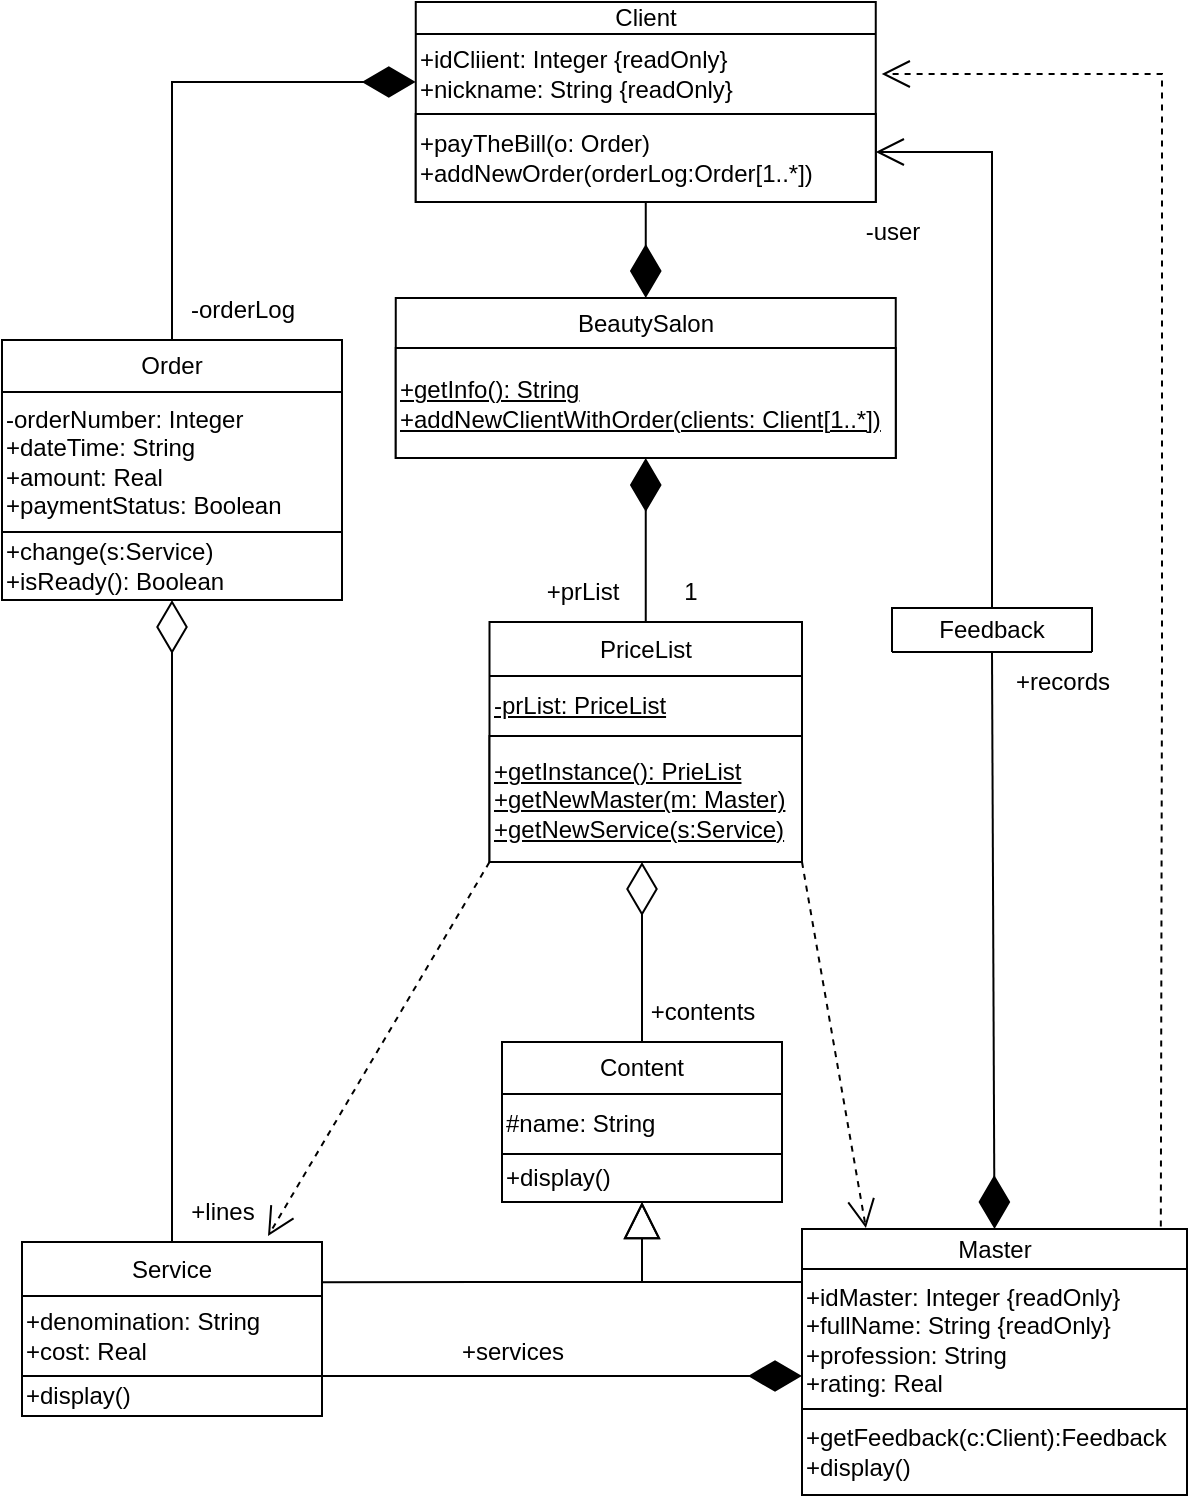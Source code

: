 <mxfile version="22.0.7" type="github">
  <diagram id="C5RBs43oDa-KdzZeNtuy" name="Page-1">
    <mxGraphModel dx="525" dy="491" grid="1" gridSize="10" guides="1" tooltips="1" connect="1" arrows="1" fold="1" page="1" pageScale="1" pageWidth="827" pageHeight="1169" math="0" shadow="0">
      <root>
        <mxCell id="WIyWlLk6GJQsqaUBKTNV-0" />
        <mxCell id="WIyWlLk6GJQsqaUBKTNV-1" parent="WIyWlLk6GJQsqaUBKTNV-0" />
        <mxCell id="WC2MRUz_Te2z9GJoH_zq-0" value="Order" style="swimlane;fontStyle=0;childLayout=stackLayout;horizontal=1;startSize=26;fillColor=none;horizontalStack=0;resizeParent=1;resizeParentMax=0;resizeLast=0;collapsible=1;marginBottom=0;whiteSpace=wrap;html=1;" parent="WIyWlLk6GJQsqaUBKTNV-1" vertex="1">
          <mxGeometry x="70" y="289" width="170" height="130" as="geometry">
            <mxRectangle x="470" y="233" width="70" height="30" as="alternateBounds" />
          </mxGeometry>
        </mxCell>
        <mxCell id="WC2MRUz_Te2z9GJoH_zq-1" value="&lt;div style=&quot;&quot;&gt;-orderN&lt;span style=&quot;background-color: initial;&quot;&gt;umber: Integer&lt;/span&gt;&lt;/div&gt;&lt;div style=&quot;&quot;&gt;&lt;div style=&quot;&quot;&gt;&lt;span style=&quot;background-color: initial;&quot;&gt;+dateTime: String&lt;/span&gt;&lt;/div&gt;&lt;span style=&quot;background-color: initial;&quot;&gt;&lt;div style=&quot;&quot;&gt;&lt;span style=&quot;background-color: initial;&quot;&gt;+amount: Real&lt;br&gt;+&lt;/span&gt;paymentStatus: Boolean&lt;/div&gt;&lt;/span&gt;&lt;/div&gt;" style="text;html=1;align=left;verticalAlign=middle;resizable=0;points=[];autosize=1;strokeColor=none;fillColor=none;" parent="WC2MRUz_Te2z9GJoH_zq-0" vertex="1">
          <mxGeometry y="26" width="170" height="70" as="geometry" />
        </mxCell>
        <mxCell id="WC2MRUz_Te2z9GJoH_zq-83" value="+change(s:Service)&lt;br&gt;+isReady(): Boolean" style="whiteSpace=wrap;html=1;align=left;" parent="WC2MRUz_Te2z9GJoH_zq-0" vertex="1">
          <mxGeometry y="96" width="170" height="34" as="geometry" />
        </mxCell>
        <mxCell id="WC2MRUz_Te2z9GJoH_zq-2" value="Service" style="swimlane;fontStyle=0;childLayout=stackLayout;horizontal=1;startSize=27;fillColor=none;horizontalStack=0;resizeParent=1;resizeParentMax=0;resizeLast=0;collapsible=1;marginBottom=0;whiteSpace=wrap;html=1;" parent="WIyWlLk6GJQsqaUBKTNV-1" vertex="1">
          <mxGeometry x="80" y="740" width="150" height="87" as="geometry" />
        </mxCell>
        <mxCell id="WC2MRUz_Te2z9GJoH_zq-3" value="+denomination: String&lt;br&gt;+cost: Real" style="text;html=1;align=left;verticalAlign=middle;resizable=0;points=[];autosize=1;strokeColor=none;fillColor=none;" parent="WC2MRUz_Te2z9GJoH_zq-2" vertex="1">
          <mxGeometry y="27" width="150" height="40" as="geometry" />
        </mxCell>
        <mxCell id="2a3KDhAAtPxG6KFBujEm-19" value="+display()" style="rounded=0;whiteSpace=wrap;html=1;align=left;" parent="WC2MRUz_Te2z9GJoH_zq-2" vertex="1">
          <mxGeometry y="67" width="150" height="20" as="geometry" />
        </mxCell>
        <mxCell id="WC2MRUz_Te2z9GJoH_zq-4" value="Master" style="swimlane;fontStyle=0;childLayout=stackLayout;horizontal=1;startSize=20;fillColor=none;horizontalStack=0;resizeParent=1;resizeParentMax=0;resizeLast=0;collapsible=1;marginBottom=0;whiteSpace=wrap;html=1;" parent="WIyWlLk6GJQsqaUBKTNV-1" vertex="1">
          <mxGeometry x="470" y="733.5" width="192.5" height="133" as="geometry">
            <mxRectangle x="320" y="363" width="80" height="52" as="alternateBounds" />
          </mxGeometry>
        </mxCell>
        <mxCell id="WC2MRUz_Te2z9GJoH_zq-5" value="+idMaster: Integer {readOnly}&lt;br&gt;+fullName: String {readOnly}&lt;br&gt;+profession: String&amp;nbsp;&lt;br&gt;+rating: Real&amp;nbsp;" style="text;html=1;align=left;verticalAlign=middle;resizable=0;points=[];autosize=1;strokeColor=none;fillColor=none;" parent="WC2MRUz_Te2z9GJoH_zq-4" vertex="1">
          <mxGeometry y="20" width="192.5" height="70" as="geometry" />
        </mxCell>
        <mxCell id="WC2MRUz_Te2z9GJoH_zq-85" value="+getFeedback(c:Client):Feedback&lt;br&gt;+display()" style="rounded=0;whiteSpace=wrap;html=1;align=left;" parent="WC2MRUz_Te2z9GJoH_zq-4" vertex="1">
          <mxGeometry y="90" width="192.5" height="43" as="geometry" />
        </mxCell>
        <mxCell id="WC2MRUz_Te2z9GJoH_zq-6" value="Client" style="swimlane;fontStyle=0;childLayout=stackLayout;horizontal=1;startSize=16;fillColor=none;horizontalStack=0;resizeParent=1;resizeParentMax=0;resizeLast=0;collapsible=1;marginBottom=0;whiteSpace=wrap;html=1;" parent="WIyWlLk6GJQsqaUBKTNV-1" vertex="1">
          <mxGeometry x="276.88" y="120" width="230" height="100" as="geometry">
            <mxRectangle x="317.5" y="177" width="70" height="30" as="alternateBounds" />
          </mxGeometry>
        </mxCell>
        <mxCell id="WC2MRUz_Te2z9GJoH_zq-25" value="+idCliient: Integer {readOnly}&lt;br&gt;+nickname: String {readOnly}" style="text;html=1;align=left;verticalAlign=middle;resizable=0;points=[];autosize=1;strokeColor=none;fillColor=none;" parent="WC2MRUz_Te2z9GJoH_zq-6" vertex="1">
          <mxGeometry y="16" width="230" height="40" as="geometry" />
        </mxCell>
        <mxCell id="WC2MRUz_Te2z9GJoH_zq-27" value="+payTheBill(o: Order)&lt;br&gt;+addNewOrder(orderLog:Order[1..*])" style="whiteSpace=wrap;html=1;align=left;" parent="WC2MRUz_Te2z9GJoH_zq-6" vertex="1">
          <mxGeometry y="56" width="230" height="44" as="geometry" />
        </mxCell>
        <mxCell id="WC2MRUz_Te2z9GJoH_zq-7" value="BeautySalon" style="swimlane;fontStyle=0;childLayout=stackLayout;horizontal=1;startSize=25;fillColor=none;horizontalStack=0;resizeParent=1;resizeParentMax=0;resizeLast=0;collapsible=1;marginBottom=0;whiteSpace=wrap;html=1;" parent="WIyWlLk6GJQsqaUBKTNV-1" vertex="1">
          <mxGeometry x="266.88" y="268" width="250" height="80" as="geometry" />
        </mxCell>
        <mxCell id="2a3KDhAAtPxG6KFBujEm-0" value="&lt;u&gt;+getInfo(): String&lt;br&gt;+addNewClientWithOrder(clients: Client[1..*])&lt;br&gt;&lt;/u&gt;" style="rounded=0;whiteSpace=wrap;html=1;align=left;" parent="WC2MRUz_Te2z9GJoH_zq-7" vertex="1">
          <mxGeometry y="25" width="250" height="55" as="geometry" />
        </mxCell>
        <mxCell id="WC2MRUz_Te2z9GJoH_zq-8" value="" style="endArrow=diamondThin;endFill=1;endSize=24;html=1;rounded=0;entryX=0.5;entryY=0;entryDx=0;entryDy=0;exitX=0.5;exitY=1;exitDx=0;exitDy=0;" parent="WIyWlLk6GJQsqaUBKTNV-1" source="WC2MRUz_Te2z9GJoH_zq-6" target="WC2MRUz_Te2z9GJoH_zq-7" edge="1">
          <mxGeometry width="160" relative="1" as="geometry">
            <mxPoint x="280" y="380" as="sourcePoint" />
            <mxPoint x="317.5" y="214" as="targetPoint" />
          </mxGeometry>
        </mxCell>
        <mxCell id="WC2MRUz_Te2z9GJoH_zq-10" value="Feedback" style="swimlane;fontStyle=0;childLayout=stackLayout;horizontal=1;startSize=32;fillColor=none;horizontalStack=0;resizeParent=1;resizeParentMax=0;resizeLast=0;collapsible=1;marginBottom=0;whiteSpace=wrap;html=1;" parent="WIyWlLk6GJQsqaUBKTNV-1" vertex="1">
          <mxGeometry x="515" y="423" width="100" height="22" as="geometry">
            <mxRectangle x="440" y="262" width="90" height="30" as="alternateBounds" />
          </mxGeometry>
        </mxCell>
        <mxCell id="WC2MRUz_Te2z9GJoH_zq-11" value="" style="endArrow=diamondThin;endFill=1;endSize=24;html=1;rounded=0;entryX=0.5;entryY=0;entryDx=0;entryDy=0;exitX=0.5;exitY=1;exitDx=0;exitDy=0;" parent="WIyWlLk6GJQsqaUBKTNV-1" source="WC2MRUz_Te2z9GJoH_zq-10" target="WC2MRUz_Te2z9GJoH_zq-4" edge="1">
          <mxGeometry width="160" relative="1" as="geometry">
            <mxPoint x="450" y="389.5" as="sourcePoint" />
            <mxPoint x="460" y="419.5" as="targetPoint" />
          </mxGeometry>
        </mxCell>
        <mxCell id="WC2MRUz_Te2z9GJoH_zq-12" value="" style="endArrow=diamondThin;endFill=1;endSize=24;html=1;rounded=0;exitX=0.5;exitY=0;exitDx=0;exitDy=0;entryX=0;entryY=0.6;entryDx=0;entryDy=0;entryPerimeter=0;" parent="WIyWlLk6GJQsqaUBKTNV-1" source="WC2MRUz_Te2z9GJoH_zq-0" target="WC2MRUz_Te2z9GJoH_zq-25" edge="1">
          <mxGeometry width="160" relative="1" as="geometry">
            <mxPoint x="427.5" y="244" as="sourcePoint" />
            <mxPoint x="230" y="170" as="targetPoint" />
            <Array as="points">
              <mxPoint x="155" y="160" />
            </Array>
          </mxGeometry>
        </mxCell>
        <mxCell id="WC2MRUz_Te2z9GJoH_zq-13" value="PriceList" style="swimlane;fontStyle=0;childLayout=stackLayout;horizontal=1;startSize=27;fillColor=none;horizontalStack=0;resizeParent=1;resizeParentMax=0;resizeLast=0;collapsible=1;marginBottom=0;whiteSpace=wrap;html=1;" parent="WIyWlLk6GJQsqaUBKTNV-1" vertex="1">
          <mxGeometry x="313.75" y="430" width="156.25" height="120" as="geometry" />
        </mxCell>
        <mxCell id="2a3KDhAAtPxG6KFBujEm-33" value="&lt;div style=&quot;&quot;&gt;&lt;span style=&quot;background-color: initial;&quot;&gt;&lt;u&gt;-prList: PriceList&lt;/u&gt;&lt;/span&gt;&lt;/div&gt;" style="text;html=1;align=left;verticalAlign=middle;resizable=0;points=[];autosize=1;strokeColor=none;fillColor=none;" parent="WC2MRUz_Te2z9GJoH_zq-13" vertex="1">
          <mxGeometry y="27" width="156.25" height="30" as="geometry" />
        </mxCell>
        <mxCell id="2a3KDhAAtPxG6KFBujEm-34" value="&lt;div&gt;&lt;u&gt;+getInstance(): PrieList&lt;/u&gt;&lt;/div&gt;&lt;div&gt;&lt;u&gt;+getNewMaster(m: Master)&lt;/u&gt;&lt;/div&gt;&lt;div&gt;&lt;u&gt;+getNewService(s:Service)&lt;br&gt;&lt;/u&gt;&lt;/div&gt;" style="rounded=0;whiteSpace=wrap;html=1;align=left;" parent="WC2MRUz_Te2z9GJoH_zq-13" vertex="1">
          <mxGeometry y="57" width="156.25" height="63" as="geometry" />
        </mxCell>
        <mxCell id="WC2MRUz_Te2z9GJoH_zq-14" value="" style="endArrow=diamondThin;endFill=1;endSize=24;html=1;rounded=0;exitX=0.5;exitY=0;exitDx=0;exitDy=0;entryX=0.5;entryY=1;entryDx=0;entryDy=0;" parent="WIyWlLk6GJQsqaUBKTNV-1" source="WC2MRUz_Te2z9GJoH_zq-13" target="WC2MRUz_Te2z9GJoH_zq-7" edge="1">
          <mxGeometry width="160" relative="1" as="geometry">
            <mxPoint x="445" y="469" as="sourcePoint" />
            <mxPoint x="392" y="380" as="targetPoint" />
          </mxGeometry>
        </mxCell>
        <mxCell id="WC2MRUz_Te2z9GJoH_zq-17" value="" style="endArrow=diamondThin;endFill=0;endSize=24;html=1;rounded=0;exitX=0.5;exitY=0;exitDx=0;exitDy=0;entryX=0.5;entryY=1;entryDx=0;entryDy=0;" parent="WIyWlLk6GJQsqaUBKTNV-1" source="WC2MRUz_Te2z9GJoH_zq-2" target="WC2MRUz_Te2z9GJoH_zq-0" edge="1">
          <mxGeometry width="160" relative="1" as="geometry">
            <mxPoint x="110" y="402.5" as="sourcePoint" />
            <mxPoint x="200" y="510" as="targetPoint" />
          </mxGeometry>
        </mxCell>
        <mxCell id="WC2MRUz_Te2z9GJoH_zq-19" value="" style="endArrow=diamondThin;endFill=1;endSize=24;html=1;rounded=0;exitX=1;exitY=0;exitDx=0;exitDy=0;entryX=1;entryY=0.9;entryDx=0;entryDy=0;entryPerimeter=0;" parent="WIyWlLk6GJQsqaUBKTNV-1" source="2a3KDhAAtPxG6KFBujEm-19" edge="1">
          <mxGeometry width="160" relative="1" as="geometry">
            <mxPoint x="402.5" y="462" as="sourcePoint" />
            <mxPoint x="470" y="807" as="targetPoint" />
          </mxGeometry>
        </mxCell>
        <mxCell id="WC2MRUz_Te2z9GJoH_zq-21" value="-user" style="text;html=1;align=center;verticalAlign=middle;resizable=0;points=[];autosize=1;strokeColor=none;fillColor=none;" parent="WIyWlLk6GJQsqaUBKTNV-1" vertex="1">
          <mxGeometry x="490" y="220" width="50" height="30" as="geometry" />
        </mxCell>
        <mxCell id="WC2MRUz_Te2z9GJoH_zq-22" value="+records" style="text;html=1;align=center;verticalAlign=middle;resizable=0;points=[];autosize=1;strokeColor=none;fillColor=none;" parent="WIyWlLk6GJQsqaUBKTNV-1" vertex="1">
          <mxGeometry x="565" y="445" width="70" height="30" as="geometry" />
        </mxCell>
        <mxCell id="WC2MRUz_Te2z9GJoH_zq-23" value="-orderLog" style="text;html=1;align=center;verticalAlign=middle;resizable=0;points=[];autosize=1;strokeColor=none;fillColor=none;" parent="WIyWlLk6GJQsqaUBKTNV-1" vertex="1">
          <mxGeometry x="150" y="259" width="80" height="30" as="geometry" />
        </mxCell>
        <mxCell id="WC2MRUz_Te2z9GJoH_zq-24" value="+lines" style="text;html=1;align=center;verticalAlign=middle;resizable=0;points=[];autosize=1;strokeColor=none;fillColor=none;" parent="WIyWlLk6GJQsqaUBKTNV-1" vertex="1">
          <mxGeometry x="150" y="710" width="60" height="30" as="geometry" />
        </mxCell>
        <mxCell id="2a3KDhAAtPxG6KFBujEm-1" value="Content" style="swimlane;fontStyle=0;childLayout=stackLayout;horizontal=1;startSize=26;fillColor=none;horizontalStack=0;resizeParent=1;resizeParentMax=0;resizeLast=0;collapsible=1;marginBottom=0;whiteSpace=wrap;html=1;" parent="WIyWlLk6GJQsqaUBKTNV-1" vertex="1">
          <mxGeometry x="320" y="640" width="140" height="80" as="geometry" />
        </mxCell>
        <mxCell id="2a3KDhAAtPxG6KFBujEm-22" value="#name: String" style="text;html=1;align=left;verticalAlign=middle;resizable=0;points=[];autosize=1;strokeColor=none;fillColor=none;" parent="2a3KDhAAtPxG6KFBujEm-1" vertex="1">
          <mxGeometry y="26" width="140" height="30" as="geometry" />
        </mxCell>
        <mxCell id="2a3KDhAAtPxG6KFBujEm-23" value="+display()" style="rounded=0;whiteSpace=wrap;html=1;align=left;" parent="2a3KDhAAtPxG6KFBujEm-1" vertex="1">
          <mxGeometry y="56" width="140" height="24" as="geometry" />
        </mxCell>
        <mxCell id="2a3KDhAAtPxG6KFBujEm-11" value="" style="endArrow=diamondThin;endFill=0;endSize=24;html=1;rounded=0;exitX=0.5;exitY=0;exitDx=0;exitDy=0;" parent="WIyWlLk6GJQsqaUBKTNV-1" source="2a3KDhAAtPxG6KFBujEm-1" edge="1">
          <mxGeometry width="160" relative="1" as="geometry">
            <mxPoint x="250" y="449.5" as="sourcePoint" />
            <mxPoint x="390" y="550" as="targetPoint" />
          </mxGeometry>
        </mxCell>
        <mxCell id="2a3KDhAAtPxG6KFBujEm-13" value="" style="endArrow=block;endSize=16;endFill=0;html=1;rounded=0;entryX=0.5;entryY=1;entryDx=0;entryDy=0;exitX=0.998;exitY=0.232;exitDx=0;exitDy=0;exitPerimeter=0;" parent="WIyWlLk6GJQsqaUBKTNV-1" source="WC2MRUz_Te2z9GJoH_zq-2" target="2a3KDhAAtPxG6KFBujEm-23" edge="1">
          <mxGeometry width="160" relative="1" as="geometry">
            <mxPoint x="300" y="770" as="sourcePoint" />
            <mxPoint x="390" y="740.0" as="targetPoint" />
            <Array as="points">
              <mxPoint x="310" y="760" />
              <mxPoint x="390" y="760" />
            </Array>
          </mxGeometry>
        </mxCell>
        <mxCell id="2a3KDhAAtPxG6KFBujEm-16" value="" style="endArrow=block;endSize=16;endFill=0;html=1;rounded=0;entryX=0.5;entryY=1;entryDx=0;entryDy=0;" parent="WIyWlLk6GJQsqaUBKTNV-1" target="2a3KDhAAtPxG6KFBujEm-23" edge="1">
          <mxGeometry width="160" relative="1" as="geometry">
            <mxPoint x="470" y="760" as="sourcePoint" />
            <mxPoint x="390" y="740.0" as="targetPoint" />
            <Array as="points">
              <mxPoint x="460" y="760" />
              <mxPoint x="390" y="760" />
            </Array>
          </mxGeometry>
        </mxCell>
        <mxCell id="2a3KDhAAtPxG6KFBujEm-17" value="1" style="text;html=1;align=center;verticalAlign=middle;resizable=0;points=[];autosize=1;strokeColor=none;fillColor=none;" parent="WIyWlLk6GJQsqaUBKTNV-1" vertex="1">
          <mxGeometry x="399" y="400" width="30" height="30" as="geometry" />
        </mxCell>
        <mxCell id="S45QrrYa-EGeYetaI3DC-0" value="+contents" style="text;html=1;align=center;verticalAlign=middle;resizable=0;points=[];autosize=1;strokeColor=none;fillColor=none;" parent="WIyWlLk6GJQsqaUBKTNV-1" vertex="1">
          <mxGeometry x="380" y="610" width="80" height="30" as="geometry" />
        </mxCell>
        <mxCell id="S45QrrYa-EGeYetaI3DC-4" value="+services" style="text;html=1;align=center;verticalAlign=middle;resizable=0;points=[];autosize=1;strokeColor=none;fillColor=none;" parent="WIyWlLk6GJQsqaUBKTNV-1" vertex="1">
          <mxGeometry x="290" y="780" width="70" height="30" as="geometry" />
        </mxCell>
        <mxCell id="nuktzPboeg_UsTBvsRHf-0" value="" style="endArrow=open;endSize=12;dashed=1;html=1;rounded=0;exitX=1;exitY=1;exitDx=0;exitDy=0;entryX=0.166;entryY=-0.004;entryDx=0;entryDy=0;entryPerimeter=0;" parent="WIyWlLk6GJQsqaUBKTNV-1" source="2a3KDhAAtPxG6KFBujEm-34" target="WC2MRUz_Te2z9GJoH_zq-4" edge="1">
          <mxGeometry width="160" relative="1" as="geometry">
            <mxPoint y="533" as="sourcePoint" />
            <mxPoint x="160" y="533" as="targetPoint" />
          </mxGeometry>
        </mxCell>
        <mxCell id="nuktzPboeg_UsTBvsRHf-1" value="" style="endArrow=open;endSize=12;dashed=1;html=1;rounded=0;exitX=0;exitY=1;exitDx=0;exitDy=0;entryX=0.82;entryY=-0.034;entryDx=0;entryDy=0;entryPerimeter=0;" parent="WIyWlLk6GJQsqaUBKTNV-1" source="WC2MRUz_Te2z9GJoH_zq-13" target="WC2MRUz_Te2z9GJoH_zq-2" edge="1">
          <mxGeometry width="160" relative="1" as="geometry">
            <mxPoint x="300" y="539.5" as="sourcePoint" />
            <mxPoint x="170" y="543" as="targetPoint" />
          </mxGeometry>
        </mxCell>
        <mxCell id="nuktzPboeg_UsTBvsRHf-3" value="" style="endArrow=open;endFill=1;endSize=12;html=1;rounded=0;exitX=0.5;exitY=0;exitDx=0;exitDy=0;entryX=1;entryY=0.75;entryDx=0;entryDy=0;" parent="WIyWlLk6GJQsqaUBKTNV-1" source="WC2MRUz_Te2z9GJoH_zq-10" target="WC2MRUz_Te2z9GJoH_zq-6" edge="1">
          <mxGeometry width="160" relative="1" as="geometry">
            <mxPoint x="330" y="610" as="sourcePoint" />
            <mxPoint x="480" y="230" as="targetPoint" />
            <Array as="points">
              <mxPoint x="565" y="195" />
            </Array>
          </mxGeometry>
        </mxCell>
        <mxCell id="nuktzPboeg_UsTBvsRHf-6" value="" style="endArrow=open;endSize=12;dashed=1;html=1;rounded=0;exitX=0.932;exitY=-0.009;exitDx=0;exitDy=0;entryX=1.013;entryY=0.5;entryDx=0;entryDy=0;entryPerimeter=0;exitPerimeter=0;" parent="WIyWlLk6GJQsqaUBKTNV-1" source="WC2MRUz_Te2z9GJoH_zq-4" target="WC2MRUz_Te2z9GJoH_zq-25" edge="1">
          <mxGeometry width="160" relative="1" as="geometry">
            <mxPoint x="642.572" y="695.303" as="sourcePoint" />
            <mxPoint x="480" y="196.68" as="targetPoint" />
            <Array as="points">
              <mxPoint x="650" y="450" />
              <mxPoint x="650" y="156" />
            </Array>
          </mxGeometry>
        </mxCell>
        <mxCell id="nuktzPboeg_UsTBvsRHf-7" value="&lt;div&gt;+prList&lt;/div&gt;" style="text;html=1;align=center;verticalAlign=middle;resizable=0;points=[];autosize=1;strokeColor=none;fillColor=none;" parent="WIyWlLk6GJQsqaUBKTNV-1" vertex="1">
          <mxGeometry x="330" y="400" width="60" height="30" as="geometry" />
        </mxCell>
      </root>
    </mxGraphModel>
  </diagram>
</mxfile>
